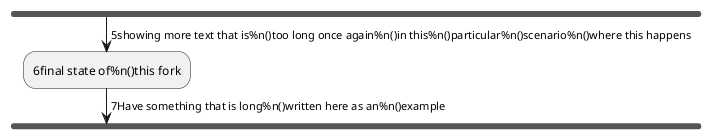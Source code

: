 {
  "sha1": "mwafl0dgzsnf9m9x5k1kma0lg7pvjw2",
  "insertion": {
    "when": "2024-06-03T18:59:35.805Z",
    "url": "https://forum.plantuml.net/11344/no-text-spacing-with-fork-activity-diagram",
    "user": "plantuml@gmail.com"
  }
}
@startuml
fork
-> 5showing more text that is%n()too long once again%n()in this%n()particular%n()scenario%n()where this happens;
:6final state of%n()this fork;
-> 7Have something that is long%n()written here as an%n()example;
endfork

@enduml
